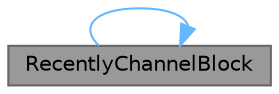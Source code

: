 digraph "RecentlyChannelBlock"
{
 // LATEX_PDF_SIZE
  bgcolor="transparent";
  edge [fontname=Helvetica,fontsize=10,labelfontname=Helvetica,labelfontsize=10];
  node [fontname=Helvetica,fontsize=10,shape=box,height=0.2,width=0.4];
  rankdir="RL";
  Node1 [id="Node000001",label="RecentlyChannelBlock",height=0.2,width=0.4,color="gray40", fillcolor="grey60", style="filled", fontcolor="black",tooltip="构造函数，初始化最近频道块"];
  Node1 -> Node1 [id="edge1_Node000001_Node000001",dir="back",color="steelblue1",style="solid",tooltip=" "];
}
